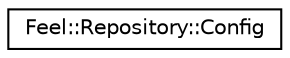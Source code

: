 digraph "Graphical Class Hierarchy"
{
 // LATEX_PDF_SIZE
  edge [fontname="Helvetica",fontsize="10",labelfontname="Helvetica",labelfontsize="10"];
  node [fontname="Helvetica",fontsize="10",shape=record];
  rankdir="LR";
  Node0 [label="Feel::Repository::Config",height=0.2,width=0.4,color="black", fillcolor="white", style="filled",URL="$structFeel_1_1Repository_1_1Config.html",tooltip=" "];
}
